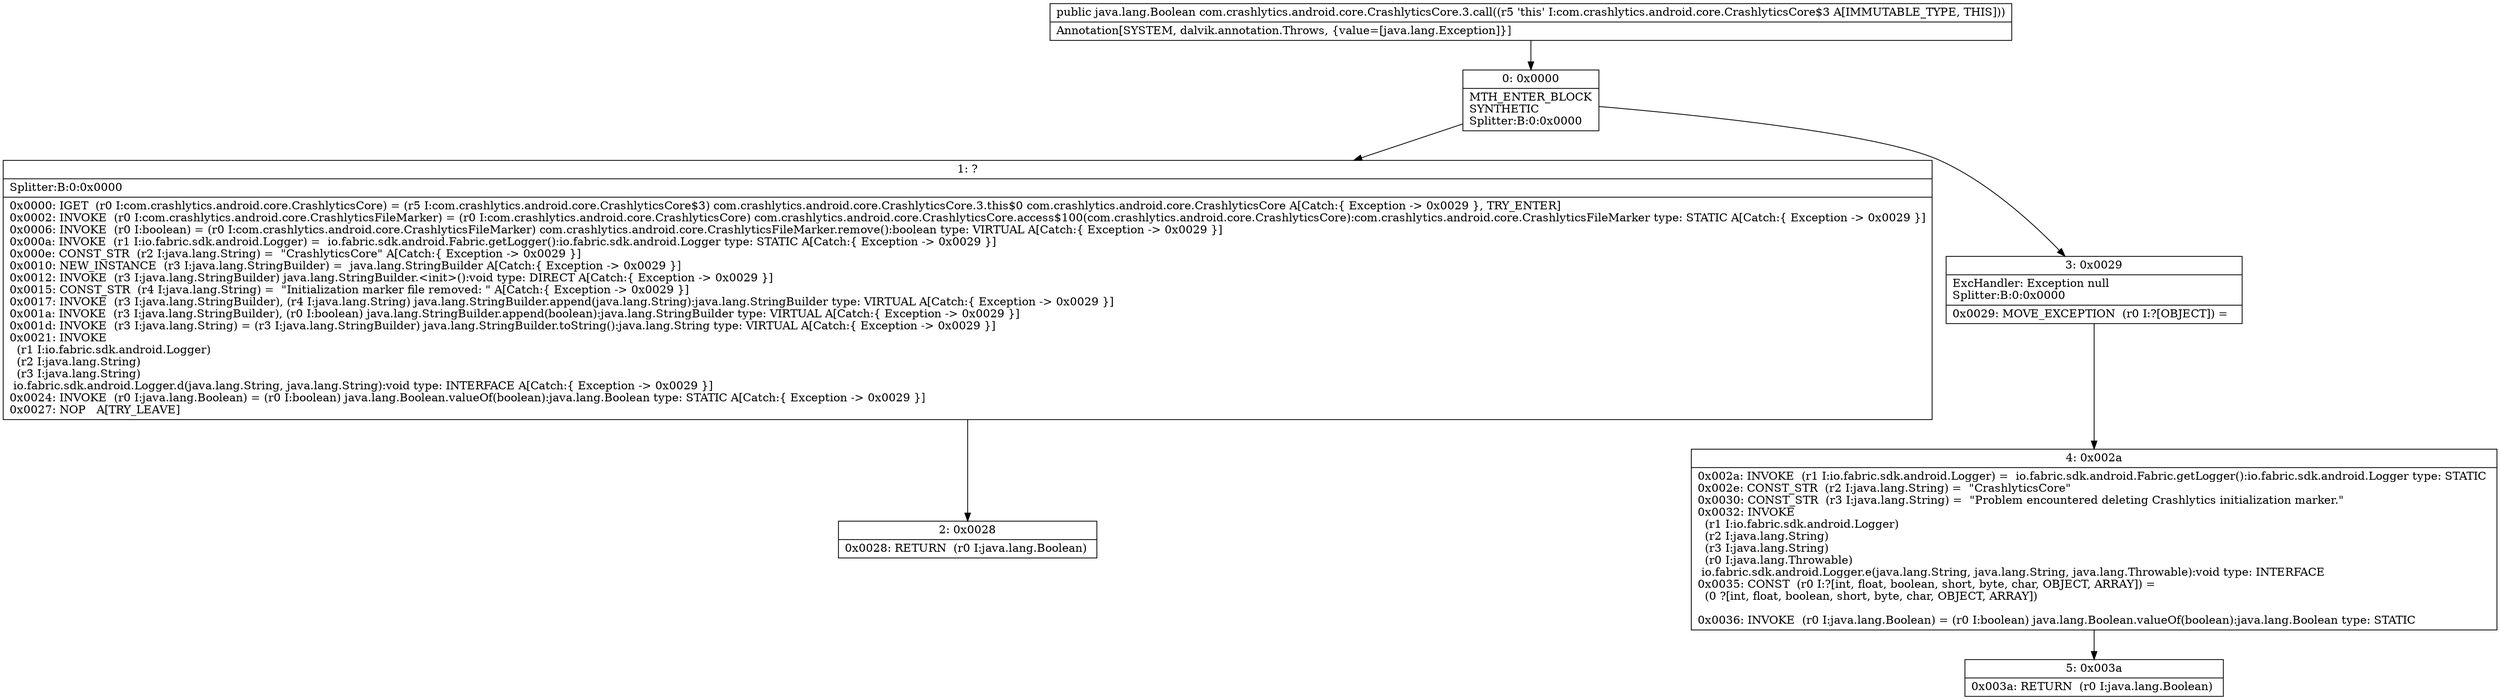 digraph "CFG forcom.crashlytics.android.core.CrashlyticsCore.3.call()Ljava\/lang\/Boolean;" {
Node_0 [shape=record,label="{0\:\ 0x0000|MTH_ENTER_BLOCK\lSYNTHETIC\lSplitter:B:0:0x0000\l}"];
Node_1 [shape=record,label="{1\:\ ?|Splitter:B:0:0x0000\l|0x0000: IGET  (r0 I:com.crashlytics.android.core.CrashlyticsCore) = (r5 I:com.crashlytics.android.core.CrashlyticsCore$3) com.crashlytics.android.core.CrashlyticsCore.3.this$0 com.crashlytics.android.core.CrashlyticsCore A[Catch:\{ Exception \-\> 0x0029 \}, TRY_ENTER]\l0x0002: INVOKE  (r0 I:com.crashlytics.android.core.CrashlyticsFileMarker) = (r0 I:com.crashlytics.android.core.CrashlyticsCore) com.crashlytics.android.core.CrashlyticsCore.access$100(com.crashlytics.android.core.CrashlyticsCore):com.crashlytics.android.core.CrashlyticsFileMarker type: STATIC A[Catch:\{ Exception \-\> 0x0029 \}]\l0x0006: INVOKE  (r0 I:boolean) = (r0 I:com.crashlytics.android.core.CrashlyticsFileMarker) com.crashlytics.android.core.CrashlyticsFileMarker.remove():boolean type: VIRTUAL A[Catch:\{ Exception \-\> 0x0029 \}]\l0x000a: INVOKE  (r1 I:io.fabric.sdk.android.Logger) =  io.fabric.sdk.android.Fabric.getLogger():io.fabric.sdk.android.Logger type: STATIC A[Catch:\{ Exception \-\> 0x0029 \}]\l0x000e: CONST_STR  (r2 I:java.lang.String) =  \"CrashlyticsCore\" A[Catch:\{ Exception \-\> 0x0029 \}]\l0x0010: NEW_INSTANCE  (r3 I:java.lang.StringBuilder) =  java.lang.StringBuilder A[Catch:\{ Exception \-\> 0x0029 \}]\l0x0012: INVOKE  (r3 I:java.lang.StringBuilder) java.lang.StringBuilder.\<init\>():void type: DIRECT A[Catch:\{ Exception \-\> 0x0029 \}]\l0x0015: CONST_STR  (r4 I:java.lang.String) =  \"Initialization marker file removed: \" A[Catch:\{ Exception \-\> 0x0029 \}]\l0x0017: INVOKE  (r3 I:java.lang.StringBuilder), (r4 I:java.lang.String) java.lang.StringBuilder.append(java.lang.String):java.lang.StringBuilder type: VIRTUAL A[Catch:\{ Exception \-\> 0x0029 \}]\l0x001a: INVOKE  (r3 I:java.lang.StringBuilder), (r0 I:boolean) java.lang.StringBuilder.append(boolean):java.lang.StringBuilder type: VIRTUAL A[Catch:\{ Exception \-\> 0x0029 \}]\l0x001d: INVOKE  (r3 I:java.lang.String) = (r3 I:java.lang.StringBuilder) java.lang.StringBuilder.toString():java.lang.String type: VIRTUAL A[Catch:\{ Exception \-\> 0x0029 \}]\l0x0021: INVOKE  \l  (r1 I:io.fabric.sdk.android.Logger)\l  (r2 I:java.lang.String)\l  (r3 I:java.lang.String)\l io.fabric.sdk.android.Logger.d(java.lang.String, java.lang.String):void type: INTERFACE A[Catch:\{ Exception \-\> 0x0029 \}]\l0x0024: INVOKE  (r0 I:java.lang.Boolean) = (r0 I:boolean) java.lang.Boolean.valueOf(boolean):java.lang.Boolean type: STATIC A[Catch:\{ Exception \-\> 0x0029 \}]\l0x0027: NOP   A[TRY_LEAVE]\l}"];
Node_2 [shape=record,label="{2\:\ 0x0028|0x0028: RETURN  (r0 I:java.lang.Boolean) \l}"];
Node_3 [shape=record,label="{3\:\ 0x0029|ExcHandler: Exception null\lSplitter:B:0:0x0000\l|0x0029: MOVE_EXCEPTION  (r0 I:?[OBJECT]) =  \l}"];
Node_4 [shape=record,label="{4\:\ 0x002a|0x002a: INVOKE  (r1 I:io.fabric.sdk.android.Logger) =  io.fabric.sdk.android.Fabric.getLogger():io.fabric.sdk.android.Logger type: STATIC \l0x002e: CONST_STR  (r2 I:java.lang.String) =  \"CrashlyticsCore\" \l0x0030: CONST_STR  (r3 I:java.lang.String) =  \"Problem encountered deleting Crashlytics initialization marker.\" \l0x0032: INVOKE  \l  (r1 I:io.fabric.sdk.android.Logger)\l  (r2 I:java.lang.String)\l  (r3 I:java.lang.String)\l  (r0 I:java.lang.Throwable)\l io.fabric.sdk.android.Logger.e(java.lang.String, java.lang.String, java.lang.Throwable):void type: INTERFACE \l0x0035: CONST  (r0 I:?[int, float, boolean, short, byte, char, OBJECT, ARRAY]) = \l  (0 ?[int, float, boolean, short, byte, char, OBJECT, ARRAY])\l \l0x0036: INVOKE  (r0 I:java.lang.Boolean) = (r0 I:boolean) java.lang.Boolean.valueOf(boolean):java.lang.Boolean type: STATIC \l}"];
Node_5 [shape=record,label="{5\:\ 0x003a|0x003a: RETURN  (r0 I:java.lang.Boolean) \l}"];
MethodNode[shape=record,label="{public java.lang.Boolean com.crashlytics.android.core.CrashlyticsCore.3.call((r5 'this' I:com.crashlytics.android.core.CrashlyticsCore$3 A[IMMUTABLE_TYPE, THIS]))  | Annotation[SYSTEM, dalvik.annotation.Throws, \{value=[java.lang.Exception]\}]\l}"];
MethodNode -> Node_0;
Node_0 -> Node_1;
Node_0 -> Node_3;
Node_1 -> Node_2;
Node_3 -> Node_4;
Node_4 -> Node_5;
}

